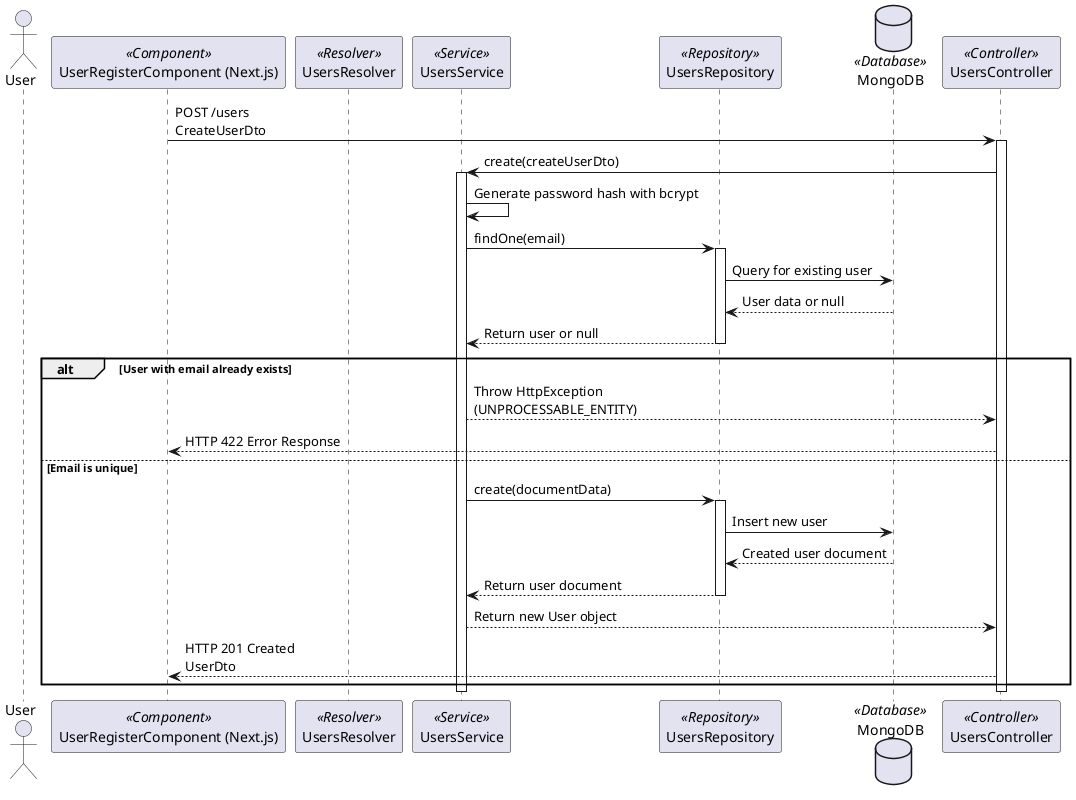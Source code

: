 @startuml User Creation Flow

actor "User" as user
participant "UserRegisterComponent (Next.js)" as userRegisterComponent <<Component>>
participant "UsersResolver" as usersResolver <<Resolver>>
participant "UsersService" as usersService <<Service>>
participant "UsersRepository" as usersRepository <<Repository>>
database "MongoDB" as mongoDB <<Database>>
participant "UsersController" as usersController <<Controller>>




userRegisterComponent -> usersController: POST /users\nCreateUserDto
activate usersController

usersController -> usersService: create(createUserDto)
activate usersService

usersService -> usersService: Generate password hash with bcrypt

usersService -> usersRepository: findOne(email)
activate usersRepository
usersRepository -> mongoDB: Query for existing user
mongoDB --> usersRepository: User data or null
usersRepository --> usersService: Return user or null
deactivate usersRepository

alt User with email already exists
    usersService --> usersController: Throw HttpException\n(UNPROCESSABLE_ENTITY)
    usersController --> userRegisterComponent: HTTP 422 Error Response
else Email is unique
    usersService -> usersRepository: create(documentData)
    activate usersRepository
    usersRepository -> mongoDB: Insert new user
    mongoDB --> usersRepository: Created user document
    usersRepository --> usersService: Return user document
    deactivate usersRepository

    usersService --> usersController: Return new User object
    usersController --> userRegisterComponent: HTTP 201 Created\nUserDto
end

deactivate usersService
deactivate usersController

@enduml
